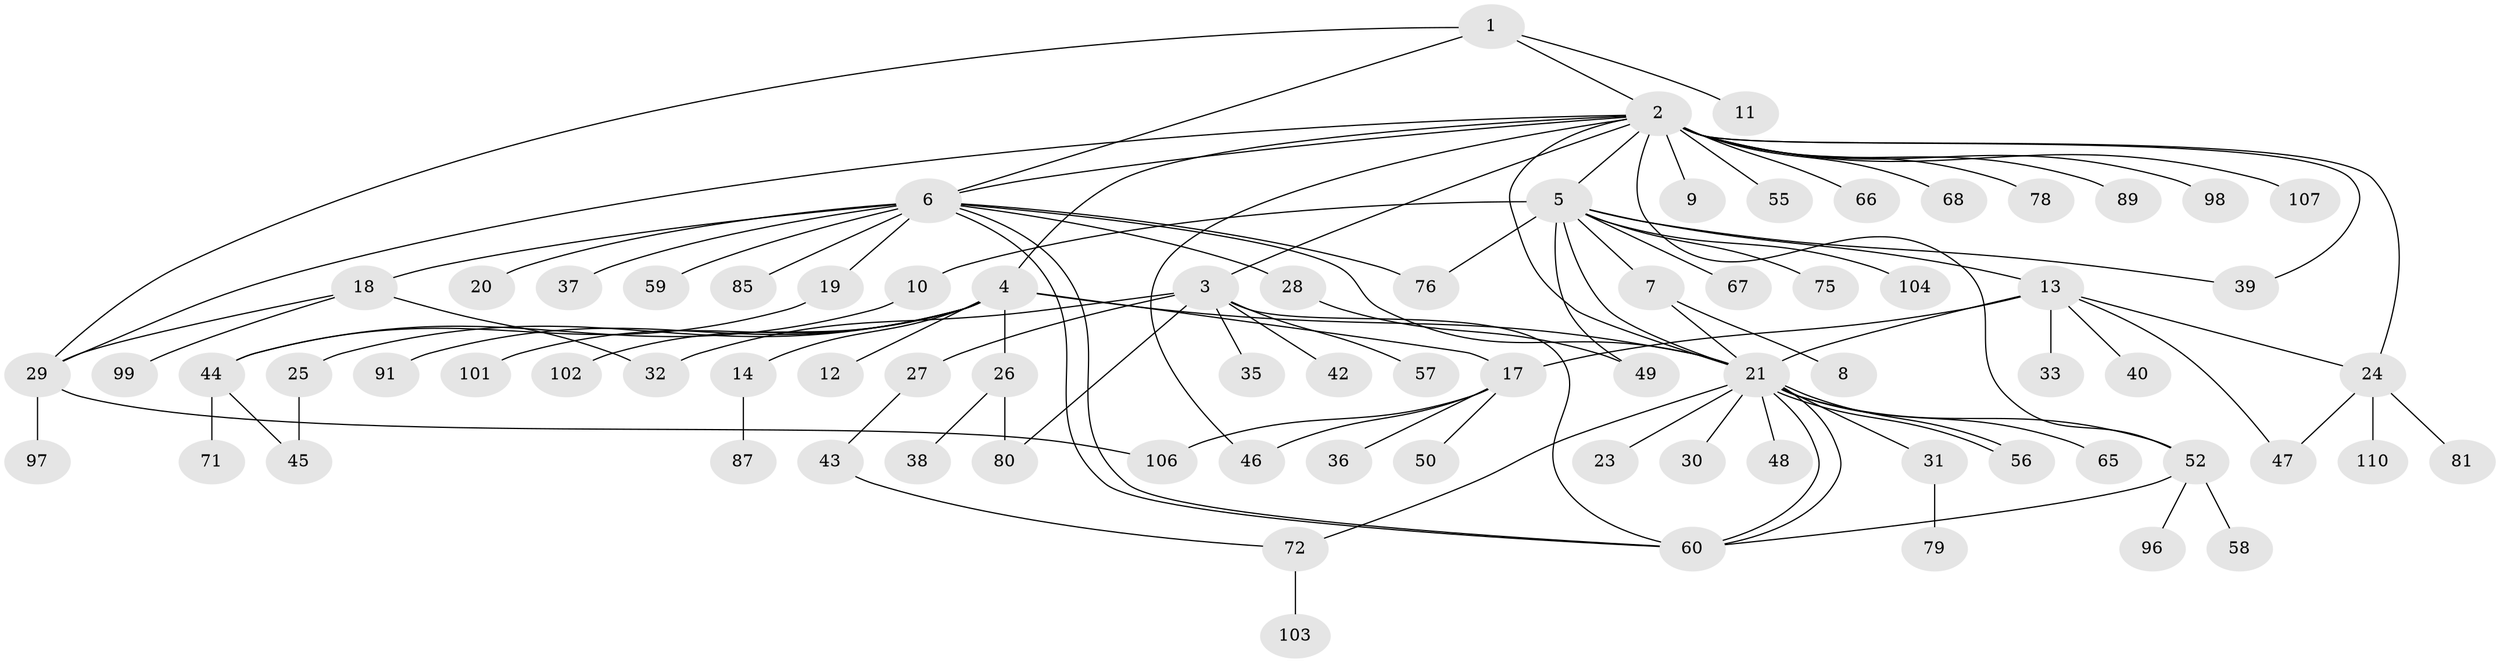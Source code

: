 // original degree distribution, {5: 0.036036036036036036, 20: 0.009009009009009009, 8: 0.009009009009009009, 11: 0.009009009009009009, 10: 0.009009009009009009, 14: 0.009009009009009009, 4: 0.018018018018018018, 1: 0.46846846846846846, 2: 0.3063063063063063, 7: 0.009009009009009009, 3: 0.08108108108108109, 6: 0.02702702702702703, 17: 0.009009009009009009}
// Generated by graph-tools (version 1.1) at 2025/41/03/06/25 10:41:45]
// undirected, 79 vertices, 106 edges
graph export_dot {
graph [start="1"]
  node [color=gray90,style=filled];
  1 [super="+74"];
  2 [super="+53"];
  3 [super="+54"];
  4 [super="+92"];
  5 [super="+90"];
  6 [super="+15"];
  7 [super="+16"];
  8;
  9;
  10;
  11;
  12;
  13 [super="+61"];
  14 [super="+111"];
  17 [super="+83"];
  18 [super="+86"];
  19 [super="+22"];
  20 [super="+82"];
  21 [super="+84"];
  23;
  24 [super="+100"];
  25;
  26 [super="+105"];
  27;
  28;
  29 [super="+95"];
  30;
  31 [super="+34"];
  32 [super="+41"];
  33;
  35;
  36;
  37;
  38;
  39;
  40 [super="+62"];
  42;
  43;
  44 [super="+63"];
  45;
  46;
  47 [super="+93"];
  48 [super="+51"];
  49 [super="+88"];
  50 [super="+69"];
  52 [super="+109"];
  55 [super="+94"];
  56;
  57 [super="+70"];
  58;
  59 [super="+64"];
  60 [super="+73"];
  65;
  66;
  67;
  68;
  71;
  72 [super="+77"];
  75;
  76;
  78;
  79;
  80;
  81 [super="+108"];
  85;
  87;
  89;
  91;
  96;
  97;
  98;
  99;
  101;
  102;
  103;
  104;
  106;
  107;
  110;
  1 -- 2;
  1 -- 6;
  1 -- 11;
  1 -- 29;
  2 -- 3;
  2 -- 4;
  2 -- 5;
  2 -- 6;
  2 -- 9;
  2 -- 21;
  2 -- 24;
  2 -- 39;
  2 -- 46;
  2 -- 55;
  2 -- 66;
  2 -- 68;
  2 -- 78;
  2 -- 89;
  2 -- 98;
  2 -- 107;
  2 -- 52;
  2 -- 29;
  3 -- 27;
  3 -- 35;
  3 -- 42;
  3 -- 57;
  3 -- 80;
  3 -- 32;
  3 -- 60;
  4 -- 12;
  4 -- 14;
  4 -- 17;
  4 -- 21;
  4 -- 25;
  4 -- 26;
  4 -- 91;
  4 -- 101;
  4 -- 102;
  5 -- 7;
  5 -- 10;
  5 -- 13;
  5 -- 21;
  5 -- 39;
  5 -- 67;
  5 -- 75;
  5 -- 76;
  5 -- 104;
  5 -- 49;
  6 -- 18;
  6 -- 19 [weight=2];
  6 -- 20;
  6 -- 28;
  6 -- 37;
  6 -- 59;
  6 -- 60;
  6 -- 60;
  6 -- 76;
  6 -- 85;
  6 -- 21;
  7 -- 8;
  7 -- 21;
  10 -- 44;
  13 -- 33;
  13 -- 40;
  13 -- 47;
  13 -- 24;
  13 -- 21;
  13 -- 17;
  14 -- 87;
  17 -- 36;
  17 -- 46;
  17 -- 50 [weight=2];
  17 -- 106;
  18 -- 29;
  18 -- 32;
  18 -- 99;
  19 -- 44;
  21 -- 23;
  21 -- 30;
  21 -- 31;
  21 -- 48;
  21 -- 52;
  21 -- 56;
  21 -- 56;
  21 -- 60;
  21 -- 60;
  21 -- 65;
  21 -- 72;
  24 -- 47;
  24 -- 81;
  24 -- 110;
  25 -- 45;
  26 -- 38;
  26 -- 80;
  27 -- 43;
  28 -- 49;
  29 -- 97;
  29 -- 106;
  31 -- 79;
  43 -- 72;
  44 -- 45;
  44 -- 71;
  52 -- 58;
  52 -- 60;
  52 -- 96;
  72 -- 103;
}
